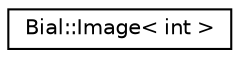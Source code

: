digraph "Graphical Class Hierarchy"
{
  edge [fontname="Helvetica",fontsize="10",labelfontname="Helvetica",labelfontsize="10"];
  node [fontname="Helvetica",fontsize="10",shape=record];
  rankdir="LR";
  Node1 [label="Bial::Image\< int \>",height=0.2,width=0.4,color="black", fillcolor="white", style="filled",URL="$class_bial_1_1_image.html"];
}
